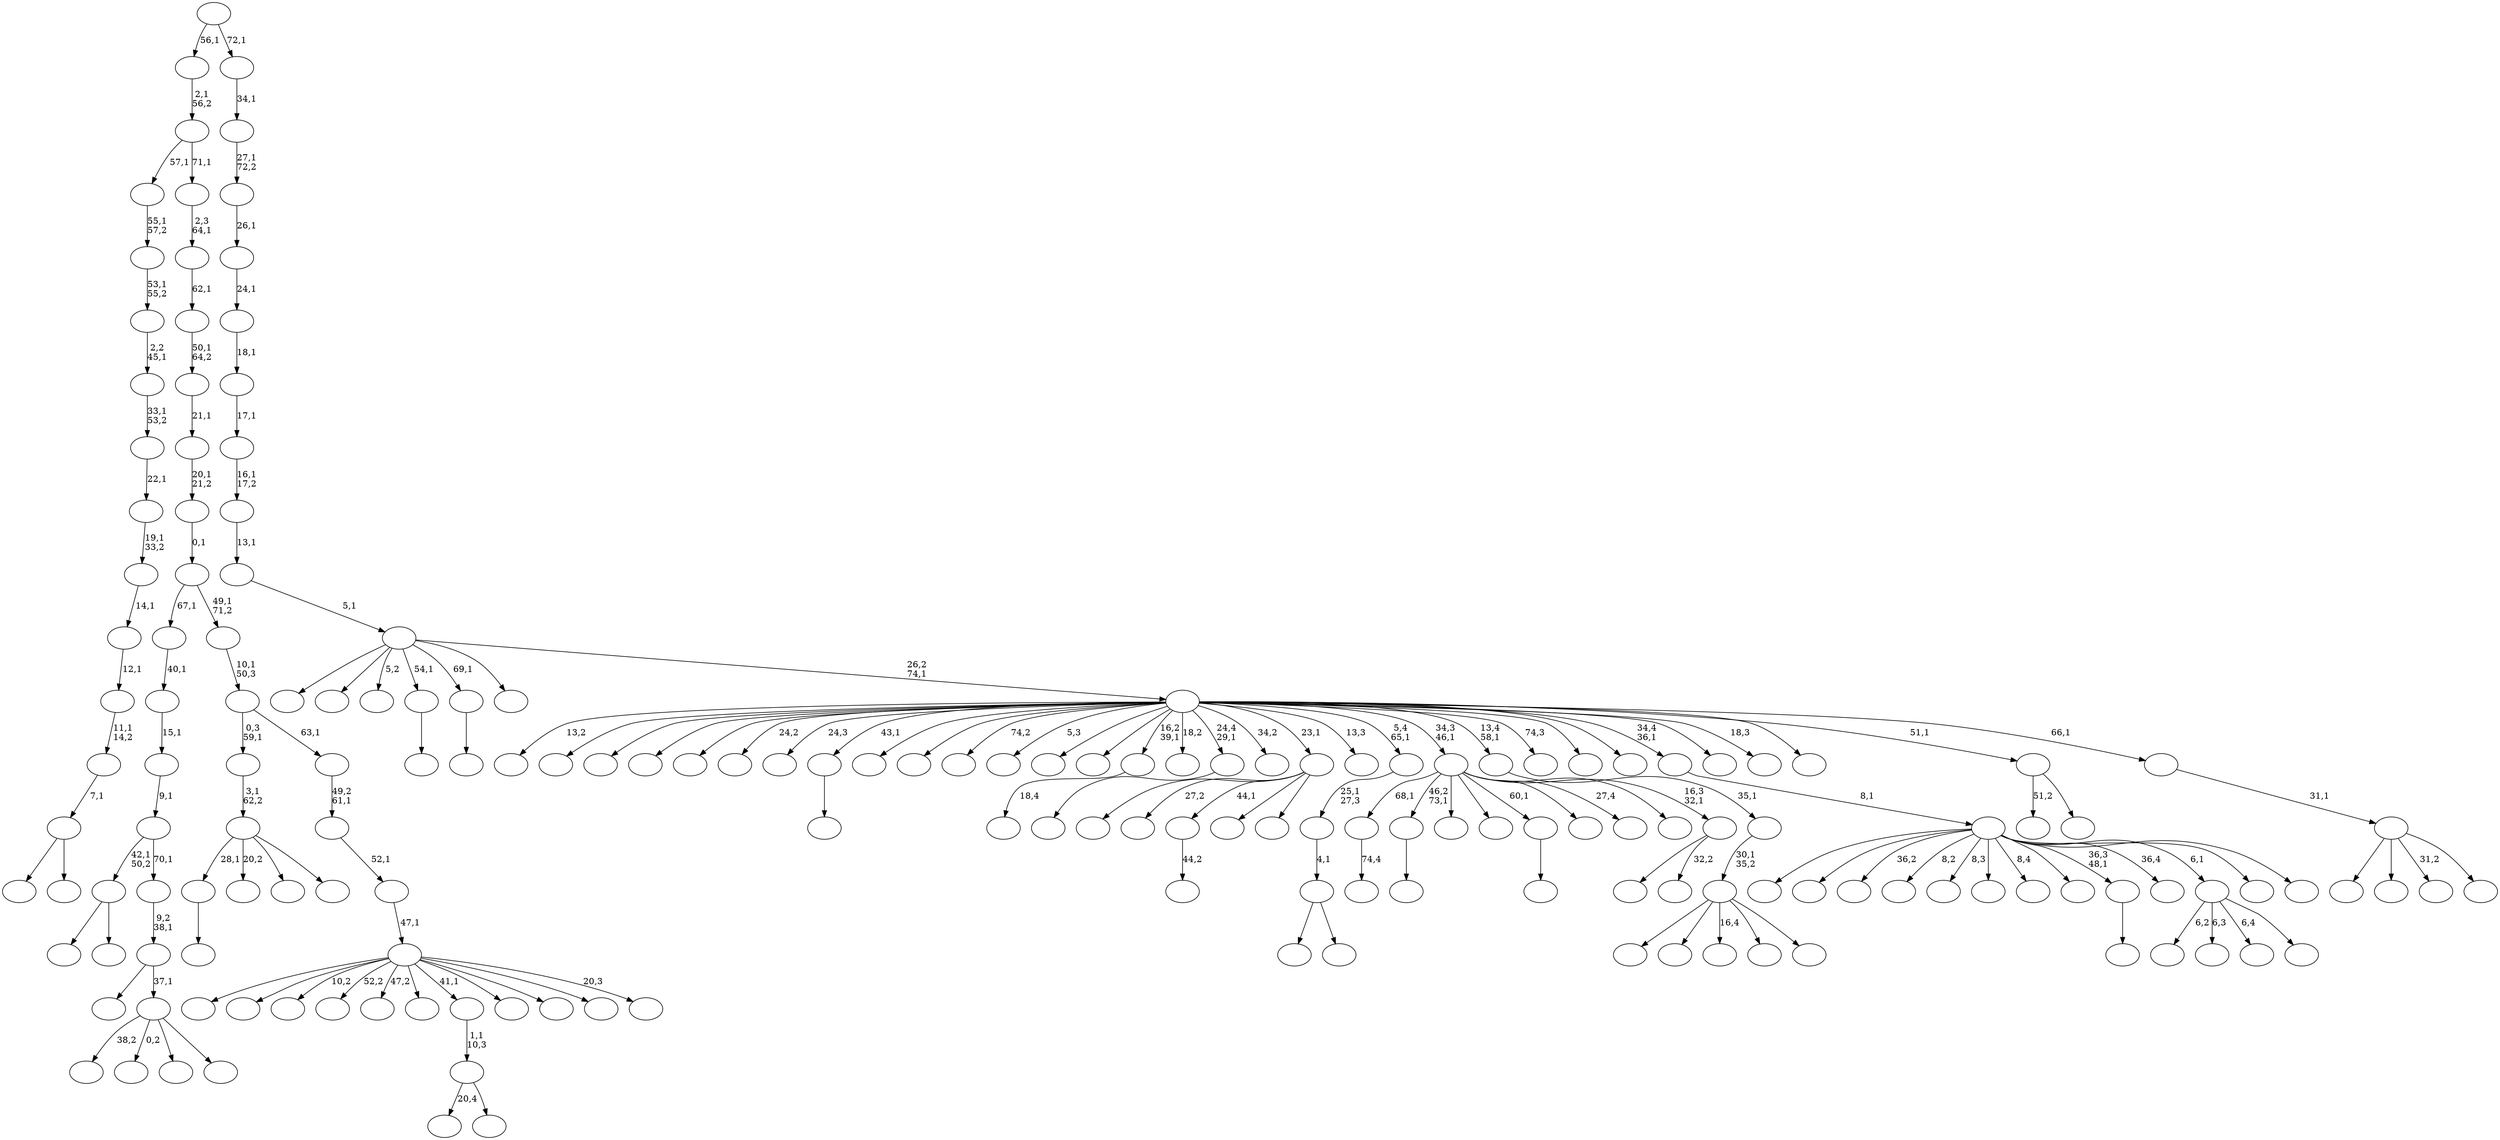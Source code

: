 digraph T {
	175 [label=""]
	174 [label=""]
	173 [label=""]
	172 [label=""]
	171 [label=""]
	170 [label=""]
	169 [label=""]
	168 [label=""]
	167 [label=""]
	166 [label=""]
	165 [label=""]
	164 [label=""]
	163 [label=""]
	162 [label=""]
	161 [label=""]
	160 [label=""]
	159 [label=""]
	158 [label=""]
	157 [label=""]
	156 [label=""]
	155 [label=""]
	154 [label=""]
	153 [label=""]
	152 [label=""]
	151 [label=""]
	150 [label=""]
	149 [label=""]
	148 [label=""]
	147 [label=""]
	146 [label=""]
	145 [label=""]
	144 [label=""]
	143 [label=""]
	142 [label=""]
	141 [label=""]
	140 [label=""]
	139 [label=""]
	138 [label=""]
	137 [label=""]
	136 [label=""]
	135 [label=""]
	134 [label=""]
	133 [label=""]
	132 [label=""]
	131 [label=""]
	130 [label=""]
	129 [label=""]
	128 [label=""]
	127 [label=""]
	126 [label=""]
	125 [label=""]
	124 [label=""]
	123 [label=""]
	122 [label=""]
	121 [label=""]
	120 [label=""]
	119 [label=""]
	118 [label=""]
	117 [label=""]
	116 [label=""]
	115 [label=""]
	114 [label=""]
	113 [label=""]
	112 [label=""]
	111 [label=""]
	110 [label=""]
	109 [label=""]
	108 [label=""]
	107 [label=""]
	106 [label=""]
	105 [label=""]
	104 [label=""]
	103 [label=""]
	102 [label=""]
	101 [label=""]
	100 [label=""]
	99 [label=""]
	98 [label=""]
	97 [label=""]
	96 [label=""]
	95 [label=""]
	94 [label=""]
	93 [label=""]
	92 [label=""]
	91 [label=""]
	90 [label=""]
	89 [label=""]
	88 [label=""]
	87 [label=""]
	86 [label=""]
	85 [label=""]
	84 [label=""]
	83 [label=""]
	82 [label=""]
	81 [label=""]
	80 [label=""]
	79 [label=""]
	78 [label=""]
	77 [label=""]
	76 [label=""]
	75 [label=""]
	74 [label=""]
	73 [label=""]
	72 [label=""]
	71 [label=""]
	70 [label=""]
	69 [label=""]
	68 [label=""]
	67 [label=""]
	66 [label=""]
	65 [label=""]
	64 [label=""]
	63 [label=""]
	62 [label=""]
	61 [label=""]
	60 [label=""]
	59 [label=""]
	58 [label=""]
	57 [label=""]
	56 [label=""]
	55 [label=""]
	54 [label=""]
	53 [label=""]
	52 [label=""]
	51 [label=""]
	50 [label=""]
	49 [label=""]
	48 [label=""]
	47 [label=""]
	46 [label=""]
	45 [label=""]
	44 [label=""]
	43 [label=""]
	42 [label=""]
	41 [label=""]
	40 [label=""]
	39 [label=""]
	38 [label=""]
	37 [label=""]
	36 [label=""]
	35 [label=""]
	34 [label=""]
	33 [label=""]
	32 [label=""]
	31 [label=""]
	30 [label=""]
	29 [label=""]
	28 [label=""]
	27 [label=""]
	26 [label=""]
	25 [label=""]
	24 [label=""]
	23 [label=""]
	22 [label=""]
	21 [label=""]
	20 [label=""]
	19 [label=""]
	18 [label=""]
	17 [label=""]
	16 [label=""]
	15 [label=""]
	14 [label=""]
	13 [label=""]
	12 [label=""]
	11 [label=""]
	10 [label=""]
	9 [label=""]
	8 [label=""]
	7 [label=""]
	6 [label=""]
	5 [label=""]
	4 [label=""]
	3 [label=""]
	2 [label=""]
	1 [label=""]
	0 [label=""]
	170 -> 171 [label=""]
	166 -> 175 [label=""]
	166 -> 167 [label=""]
	160 -> 161 [label="74,4"]
	153 -> 154 [label=""]
	144 -> 145 [label=""]
	139 -> 168 [label=""]
	139 -> 140 [label=""]
	138 -> 139 [label="7,1"]
	137 -> 138 [label="11,1\n14,2"]
	136 -> 137 [label="12,1"]
	135 -> 136 [label="14,1"]
	134 -> 135 [label="19,1\n33,2"]
	133 -> 134 [label="22,1"]
	132 -> 133 [label="33,1\n53,2"]
	131 -> 132 [label="2,2\n45,1"]
	130 -> 131 [label="53,1\n55,2"]
	129 -> 130 [label="55,1\n57,2"]
	118 -> 119 [label=""]
	110 -> 111 [label=""]
	103 -> 104 [label="18,4"]
	99 -> 100 [label=""]
	97 -> 98 [label=""]
	90 -> 91 [label="44,2"]
	87 -> 88 [label=""]
	84 -> 127 [label="20,4"]
	84 -> 85 [label=""]
	83 -> 84 [label="1,1\n10,3"]
	78 -> 170 [label="28,1"]
	78 -> 169 [label="20,2"]
	78 -> 102 [label=""]
	78 -> 79 [label=""]
	77 -> 78 [label="3,1\n62,2"]
	71 -> 124 [label="6,2"]
	71 -> 80 [label="6,3"]
	71 -> 73 [label="6,4"]
	71 -> 72 [label=""]
	69 -> 162 [label=""]
	69 -> 114 [label="27,2"]
	69 -> 90 [label="44,1"]
	69 -> 76 [label=""]
	69 -> 70 [label=""]
	65 -> 163 [label=""]
	65 -> 66 [label=""]
	64 -> 65 [label="4,1"]
	63 -> 64 [label="25,1\n27,3"]
	61 -> 125 [label=""]
	61 -> 62 [label="32,2"]
	60 -> 160 [label="68,1"]
	60 -> 144 [label="46,2\n73,1"]
	60 -> 116 [label=""]
	60 -> 108 [label=""]
	60 -> 99 [label="60,1"]
	60 -> 95 [label=""]
	60 -> 92 [label="27,4"]
	60 -> 74 [label=""]
	60 -> 61 [label="16,3\n32,1"]
	57 -> 174 [label=""]
	57 -> 128 [label=""]
	57 -> 115 [label="16,4"]
	57 -> 93 [label=""]
	57 -> 58 [label=""]
	56 -> 57 [label="30,1\n35,2"]
	55 -> 56 [label="35,1"]
	46 -> 122 [label="38,2"]
	46 -> 94 [label="0,2"]
	46 -> 59 [label=""]
	46 -> 47 [label=""]
	45 -> 165 [label=""]
	45 -> 46 [label="37,1"]
	44 -> 45 [label="9,2\n38,1"]
	43 -> 166 [label="42,1\n50,2"]
	43 -> 44 [label="70,1"]
	42 -> 43 [label="9,1"]
	41 -> 42 [label="15,1"]
	40 -> 41 [label="40,1"]
	38 -> 149 [label=""]
	38 -> 148 [label=""]
	38 -> 143 [label="10,2"]
	38 -> 120 [label="52,2"]
	38 -> 89 [label="47,2"]
	38 -> 86 [label=""]
	38 -> 83 [label="41,1"]
	38 -> 81 [label=""]
	38 -> 52 [label=""]
	38 -> 50 [label=""]
	38 -> 39 [label="20,3"]
	37 -> 38 [label="47,1"]
	36 -> 37 [label="52,1"]
	35 -> 36 [label="49,2\n61,1"]
	34 -> 77 [label="0,3\n59,1"]
	34 -> 35 [label="63,1"]
	33 -> 34 [label="10,1\n50,3"]
	32 -> 40 [label="67,1"]
	32 -> 33 [label="49,1\n71,2"]
	31 -> 32 [label="0,1"]
	30 -> 31 [label="20,1\n21,2"]
	29 -> 30 [label="21,1"]
	28 -> 29 [label="50,1\n64,2"]
	27 -> 28 [label="62,1"]
	26 -> 27 [label="2,3\n64,1"]
	25 -> 129 [label="57,1"]
	25 -> 26 [label="71,1"]
	24 -> 25 [label="2,1\n56,2"]
	21 -> 156 [label=""]
	21 -> 150 [label=""]
	21 -> 146 [label="36,2"]
	21 -> 126 [label="8,2"]
	21 -> 121 [label="8,3"]
	21 -> 117 [label=""]
	21 -> 112 [label="8,4"]
	21 -> 105 [label=""]
	21 -> 97 [label="36,3\n48,1"]
	21 -> 75 [label="36,4"]
	21 -> 71 [label="6,1"]
	21 -> 51 [label=""]
	21 -> 22 [label=""]
	20 -> 21 [label="8,1"]
	15 -> 48 [label="51,2"]
	15 -> 16 [label=""]
	13 -> 113 [label=""]
	13 -> 67 [label=""]
	13 -> 53 [label="31,2"]
	13 -> 14 [label=""]
	12 -> 13 [label="31,1"]
	11 -> 173 [label="13,2"]
	11 -> 172 [label=""]
	11 -> 164 [label=""]
	11 -> 159 [label=""]
	11 -> 158 [label=""]
	11 -> 157 [label="24,2"]
	11 -> 155 [label="24,3"]
	11 -> 153 [label="43,1"]
	11 -> 147 [label=""]
	11 -> 142 [label=""]
	11 -> 123 [label="74,2"]
	11 -> 109 [label="5,3"]
	11 -> 107 [label=""]
	11 -> 106 [label=""]
	11 -> 103 [label="16,2\n39,1"]
	11 -> 96 [label="18,2"]
	11 -> 87 [label="24,4\n29,1"]
	11 -> 82 [label="34,2"]
	11 -> 69 [label="23,1"]
	11 -> 68 [label="13,3"]
	11 -> 63 [label="5,4\n65,1"]
	11 -> 60 [label="34,3\n46,1"]
	11 -> 55 [label="13,4\n58,1"]
	11 -> 54 [label="74,3"]
	11 -> 49 [label=""]
	11 -> 23 [label=""]
	11 -> 20 [label="34,4\n36,1"]
	11 -> 19 [label=""]
	11 -> 18 [label="18,3"]
	11 -> 17 [label=""]
	11 -> 15 [label="51,1"]
	11 -> 12 [label="66,1"]
	10 -> 152 [label=""]
	10 -> 151 [label=""]
	10 -> 141 [label="5,2"]
	10 -> 118 [label="54,1"]
	10 -> 110 [label="69,1"]
	10 -> 101 [label=""]
	10 -> 11 [label="26,2\n74,1"]
	9 -> 10 [label="5,1"]
	8 -> 9 [label="13,1"]
	7 -> 8 [label="16,1\n17,2"]
	6 -> 7 [label="17,1"]
	5 -> 6 [label="18,1"]
	4 -> 5 [label="24,1"]
	3 -> 4 [label="26,1"]
	2 -> 3 [label="27,1\n72,2"]
	1 -> 2 [label="34,1"]
	0 -> 24 [label="56,1"]
	0 -> 1 [label="72,1"]
}
